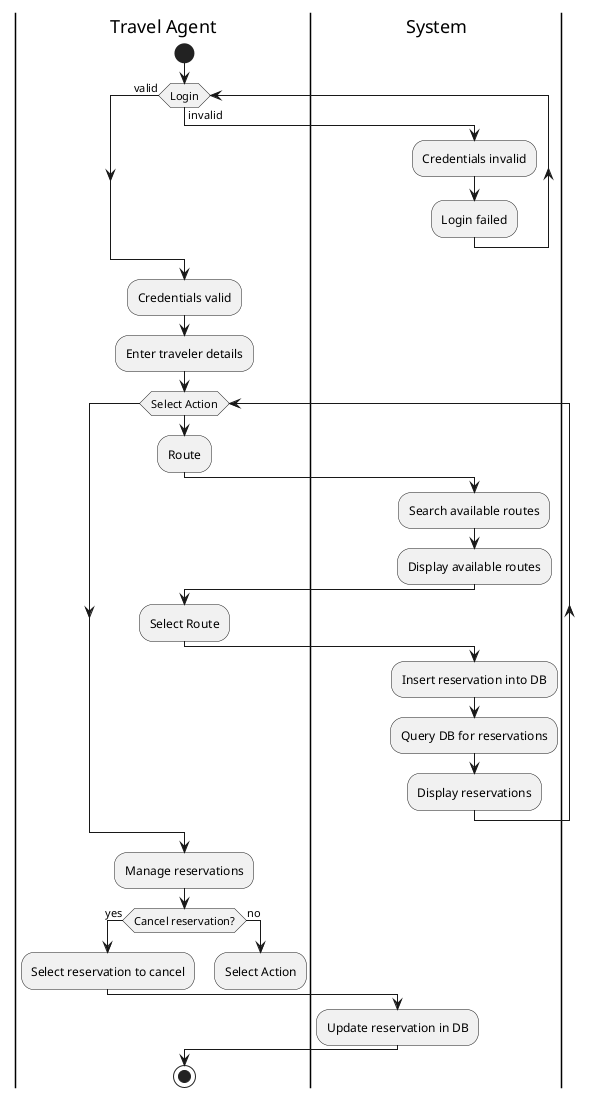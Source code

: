 @startuml
|Travel Agent|
start

while(Login) is (invalid);
|System|
    :Credentials invalid;
    :Login failed;
endwhile (valid)

|Travel Agent|
:Credentials valid;
:Enter traveler details;

while(Select Action)
    :Route;
    |System|
    :Search available routes;
    :Display available routes;
    |Travel Agent|
    :Select Route;

    |System|
    :Insert reservation into DB;
    :Query DB for reservations;
    :Display reservations;

endwhile
    |Travel Agent|
    :Manage reservations;
    |Travel Agent|
    if (Cancel reservation?) then (yes)
      |Travel Agent|
      :Select reservation to cancel;
      |System|
      :Update reservation in DB;
    else (no)
      |Travel Agent|
      :Select Action;
      kill
    endif
    stop
@enduml
